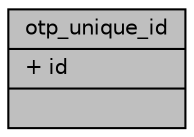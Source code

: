 digraph "otp_unique_id"
{
 // INTERACTIVE_SVG=YES
 // LATEX_PDF_SIZE
  bgcolor="transparent";
  edge [fontname="Helvetica",fontsize="10",labelfontname="Helvetica",labelfontsize="10"];
  node [fontname="Helvetica",fontsize="10",shape=record];
  Node1 [label="{otp_unique_id\n|+ id\l|}",height=0.2,width=0.4,color="black", fillcolor="grey75", style="filled", fontcolor="black",tooltip=" "];
}
